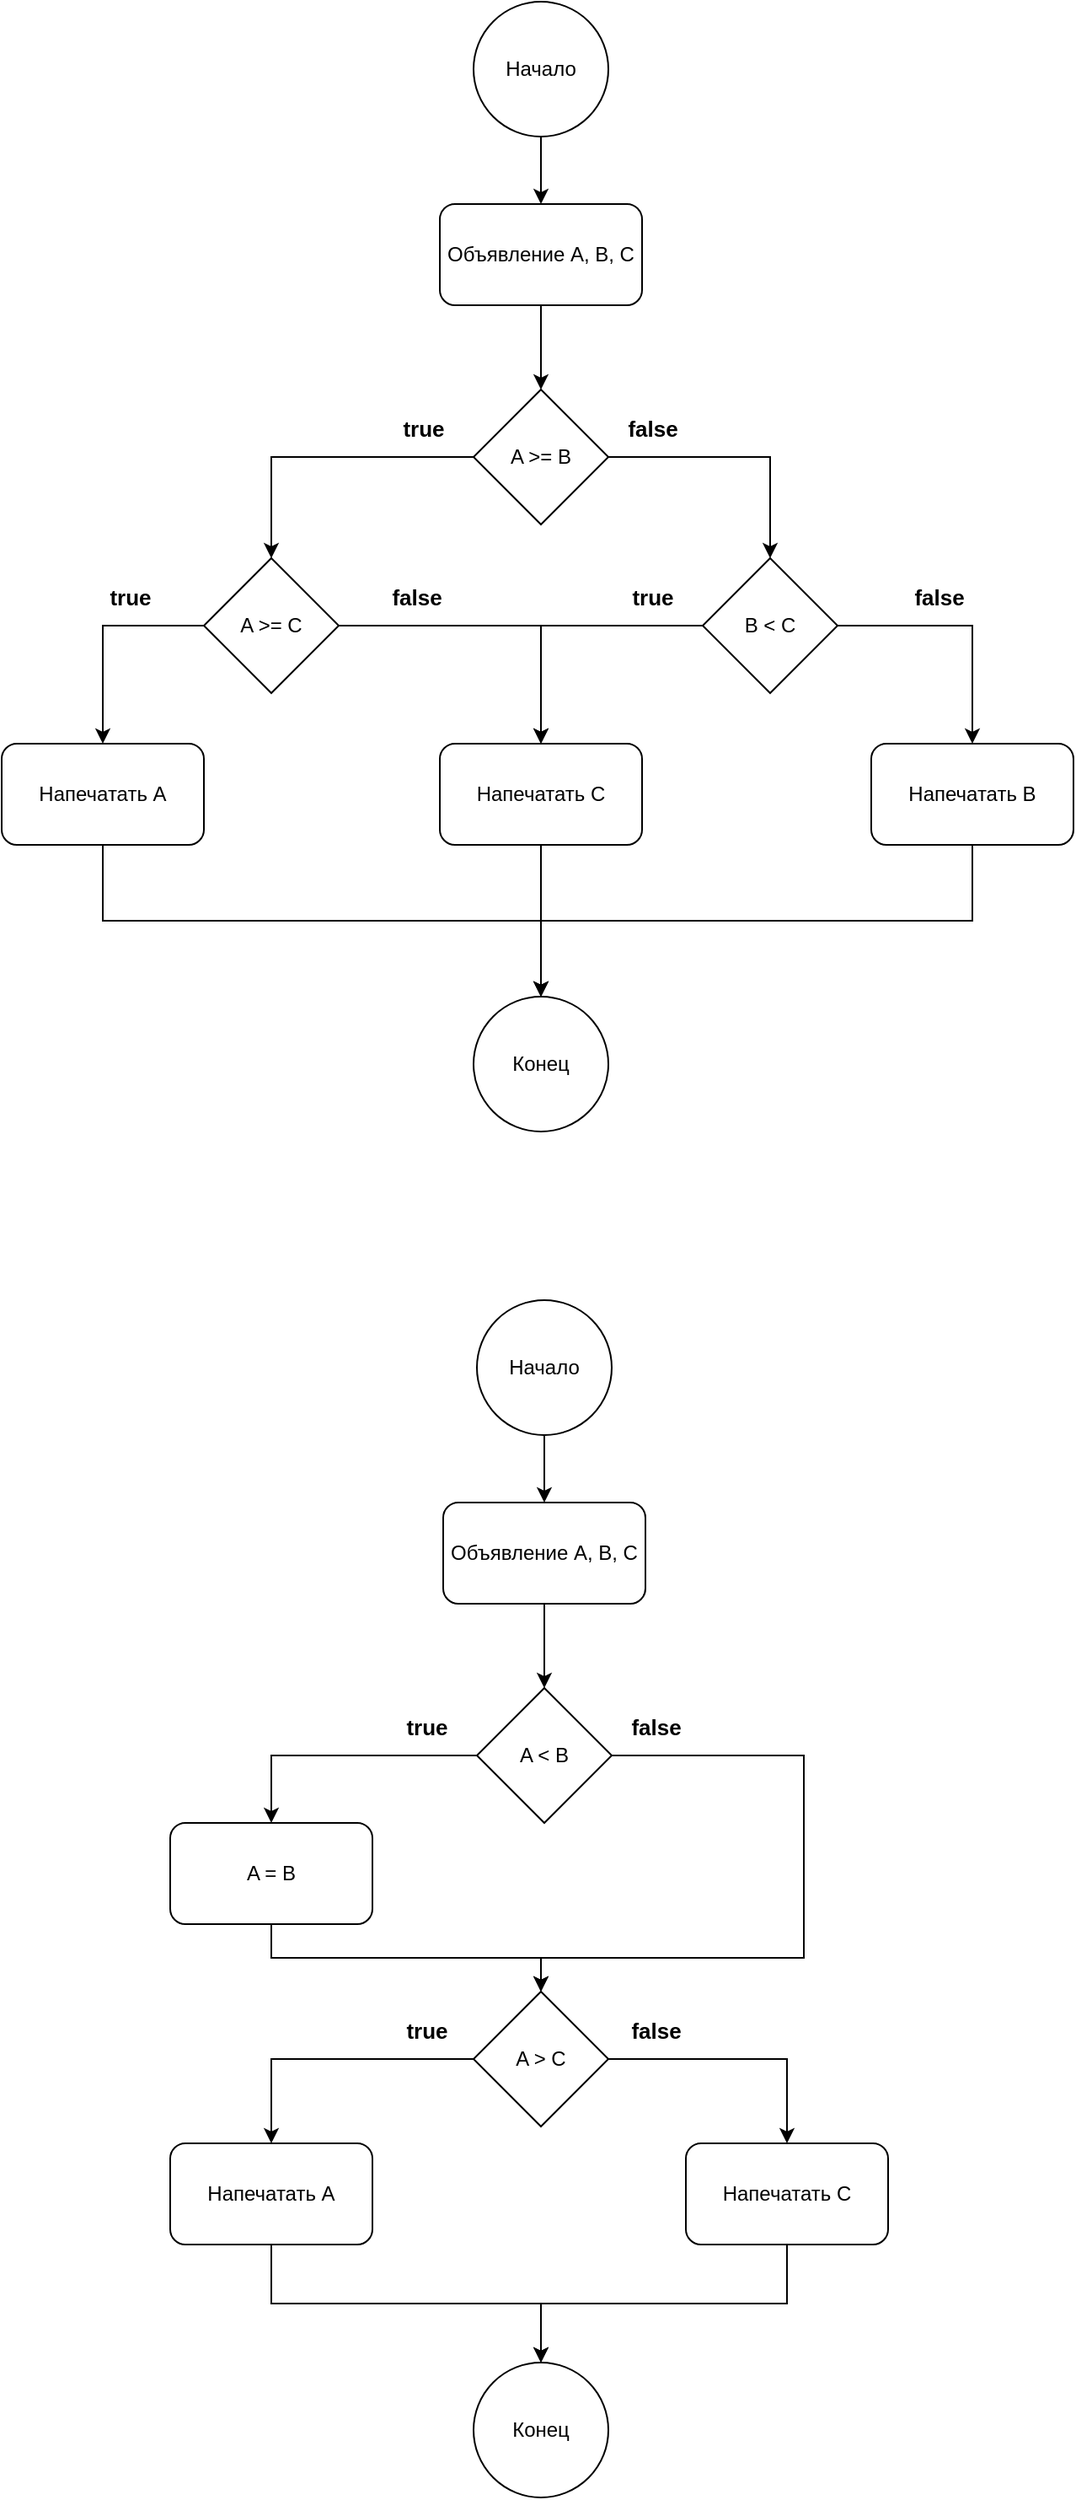 <mxfile version="22.1.5" type="github">
  <diagram id="C5RBs43oDa-KdzZeNtuy" name="Page-1">
    <mxGraphModel dx="1386" dy="791" grid="1" gridSize="10" guides="1" tooltips="1" connect="1" arrows="1" fold="1" page="1" pageScale="1" pageWidth="827" pageHeight="1169" math="0" shadow="0">
      <root>
        <mxCell id="WIyWlLk6GJQsqaUBKTNV-0" />
        <mxCell id="WIyWlLk6GJQsqaUBKTNV-1" parent="WIyWlLk6GJQsqaUBKTNV-0" />
        <mxCell id="soAtLsaEtBujQBLIhwr8-7" style="edgeStyle=orthogonalEdgeStyle;rounded=0;orthogonalLoop=1;jettySize=auto;html=1;exitX=0.5;exitY=1;exitDx=0;exitDy=0;entryX=0.5;entryY=0;entryDx=0;entryDy=0;" edge="1" parent="WIyWlLk6GJQsqaUBKTNV-1" source="soAtLsaEtBujQBLIhwr8-1" target="soAtLsaEtBujQBLIhwr8-3">
          <mxGeometry relative="1" as="geometry" />
        </mxCell>
        <mxCell id="soAtLsaEtBujQBLIhwr8-1" value="Начало" style="ellipse;whiteSpace=wrap;html=1;aspect=fixed;" vertex="1" parent="WIyWlLk6GJQsqaUBKTNV-1">
          <mxGeometry x="374" y="60" width="80" height="80" as="geometry" />
        </mxCell>
        <mxCell id="soAtLsaEtBujQBLIhwr8-2" value="Конец" style="ellipse;whiteSpace=wrap;html=1;aspect=fixed;" vertex="1" parent="WIyWlLk6GJQsqaUBKTNV-1">
          <mxGeometry x="374" y="650" width="80" height="80" as="geometry" />
        </mxCell>
        <mxCell id="soAtLsaEtBujQBLIhwr8-9" style="edgeStyle=orthogonalEdgeStyle;rounded=0;orthogonalLoop=1;jettySize=auto;html=1;exitX=0.5;exitY=1;exitDx=0;exitDy=0;entryX=0.5;entryY=0;entryDx=0;entryDy=0;" edge="1" parent="WIyWlLk6GJQsqaUBKTNV-1" source="soAtLsaEtBujQBLIhwr8-3" target="soAtLsaEtBujQBLIhwr8-4">
          <mxGeometry relative="1" as="geometry" />
        </mxCell>
        <mxCell id="soAtLsaEtBujQBLIhwr8-3" value="Объявление A, B, C" style="rounded=1;whiteSpace=wrap;html=1;" vertex="1" parent="WIyWlLk6GJQsqaUBKTNV-1">
          <mxGeometry x="354" y="180" width="120" height="60" as="geometry" />
        </mxCell>
        <mxCell id="soAtLsaEtBujQBLIhwr8-10" style="edgeStyle=orthogonalEdgeStyle;rounded=0;orthogonalLoop=1;jettySize=auto;html=1;exitX=0;exitY=0.5;exitDx=0;exitDy=0;entryX=0.5;entryY=0;entryDx=0;entryDy=0;" edge="1" parent="WIyWlLk6GJQsqaUBKTNV-1" source="soAtLsaEtBujQBLIhwr8-4" target="soAtLsaEtBujQBLIhwr8-5">
          <mxGeometry relative="1" as="geometry" />
        </mxCell>
        <mxCell id="soAtLsaEtBujQBLIhwr8-14" style="edgeStyle=orthogonalEdgeStyle;rounded=0;orthogonalLoop=1;jettySize=auto;html=1;exitX=1;exitY=0.5;exitDx=0;exitDy=0;entryX=0.5;entryY=0;entryDx=0;entryDy=0;" edge="1" parent="WIyWlLk6GJQsqaUBKTNV-1" source="soAtLsaEtBujQBLIhwr8-4" target="soAtLsaEtBujQBLIhwr8-13">
          <mxGeometry relative="1" as="geometry" />
        </mxCell>
        <mxCell id="soAtLsaEtBujQBLIhwr8-4" value="A &amp;gt;= B" style="rhombus;whiteSpace=wrap;html=1;" vertex="1" parent="WIyWlLk6GJQsqaUBKTNV-1">
          <mxGeometry x="374" y="290" width="80" height="80" as="geometry" />
        </mxCell>
        <mxCell id="soAtLsaEtBujQBLIhwr8-12" style="edgeStyle=orthogonalEdgeStyle;rounded=0;orthogonalLoop=1;jettySize=auto;html=1;exitX=0;exitY=0.5;exitDx=0;exitDy=0;" edge="1" parent="WIyWlLk6GJQsqaUBKTNV-1" source="soAtLsaEtBujQBLIhwr8-5" target="soAtLsaEtBujQBLIhwr8-11">
          <mxGeometry relative="1" as="geometry" />
        </mxCell>
        <mxCell id="soAtLsaEtBujQBLIhwr8-26" style="edgeStyle=orthogonalEdgeStyle;rounded=0;orthogonalLoop=1;jettySize=auto;html=1;exitX=1;exitY=0.5;exitDx=0;exitDy=0;" edge="1" parent="WIyWlLk6GJQsqaUBKTNV-1" source="soAtLsaEtBujQBLIhwr8-5" target="soAtLsaEtBujQBLIhwr8-21">
          <mxGeometry relative="1" as="geometry" />
        </mxCell>
        <mxCell id="soAtLsaEtBujQBLIhwr8-5" value="A &amp;gt;= C" style="rhombus;whiteSpace=wrap;html=1;" vertex="1" parent="WIyWlLk6GJQsqaUBKTNV-1">
          <mxGeometry x="214" y="390" width="80" height="80" as="geometry" />
        </mxCell>
        <mxCell id="soAtLsaEtBujQBLIhwr8-29" style="edgeStyle=orthogonalEdgeStyle;rounded=0;orthogonalLoop=1;jettySize=auto;html=1;exitX=0.5;exitY=1;exitDx=0;exitDy=0;" edge="1" parent="WIyWlLk6GJQsqaUBKTNV-1" source="soAtLsaEtBujQBLIhwr8-11" target="soAtLsaEtBujQBLIhwr8-2">
          <mxGeometry relative="1" as="geometry" />
        </mxCell>
        <mxCell id="soAtLsaEtBujQBLIhwr8-11" value="Напечатать А" style="rounded=1;whiteSpace=wrap;html=1;" vertex="1" parent="WIyWlLk6GJQsqaUBKTNV-1">
          <mxGeometry x="94" y="500" width="120" height="60" as="geometry" />
        </mxCell>
        <mxCell id="soAtLsaEtBujQBLIhwr8-24" style="edgeStyle=orthogonalEdgeStyle;rounded=0;orthogonalLoop=1;jettySize=auto;html=1;exitX=0;exitY=0.5;exitDx=0;exitDy=0;entryX=0.5;entryY=0;entryDx=0;entryDy=0;" edge="1" parent="WIyWlLk6GJQsqaUBKTNV-1" source="soAtLsaEtBujQBLIhwr8-13" target="soAtLsaEtBujQBLIhwr8-21">
          <mxGeometry relative="1" as="geometry" />
        </mxCell>
        <mxCell id="soAtLsaEtBujQBLIhwr8-25" style="edgeStyle=orthogonalEdgeStyle;rounded=0;orthogonalLoop=1;jettySize=auto;html=1;exitX=1;exitY=0.5;exitDx=0;exitDy=0;" edge="1" parent="WIyWlLk6GJQsqaUBKTNV-1" source="soAtLsaEtBujQBLIhwr8-13" target="soAtLsaEtBujQBLIhwr8-18">
          <mxGeometry relative="1" as="geometry" />
        </mxCell>
        <mxCell id="soAtLsaEtBujQBLIhwr8-13" value="B &amp;lt; C" style="rhombus;whiteSpace=wrap;html=1;" vertex="1" parent="WIyWlLk6GJQsqaUBKTNV-1">
          <mxGeometry x="510" y="390" width="80" height="80" as="geometry" />
        </mxCell>
        <mxCell id="soAtLsaEtBujQBLIhwr8-15" value="&lt;font style=&quot;font-size: 13px;&quot;&gt;true&lt;/font&gt;" style="text;strokeColor=none;fillColor=none;html=1;fontSize=24;fontStyle=1;verticalAlign=middle;align=center;" vertex="1" parent="WIyWlLk6GJQsqaUBKTNV-1">
          <mxGeometry x="294" y="290" width="100" height="40" as="geometry" />
        </mxCell>
        <mxCell id="soAtLsaEtBujQBLIhwr8-16" value="&lt;font style=&quot;font-size: 13px;&quot;&gt;true&lt;/font&gt;" style="text;strokeColor=none;fillColor=none;html=1;fontSize=24;fontStyle=1;verticalAlign=middle;align=center;" vertex="1" parent="WIyWlLk6GJQsqaUBKTNV-1">
          <mxGeometry x="120" y="390" width="100" height="40" as="geometry" />
        </mxCell>
        <mxCell id="soAtLsaEtBujQBLIhwr8-17" value="&lt;font style=&quot;font-size: 13px;&quot;&gt;false&lt;/font&gt;" style="text;strokeColor=none;fillColor=none;html=1;fontSize=24;fontStyle=1;verticalAlign=middle;align=center;" vertex="1" parent="WIyWlLk6GJQsqaUBKTNV-1">
          <mxGeometry x="430" y="290" width="100" height="40" as="geometry" />
        </mxCell>
        <mxCell id="soAtLsaEtBujQBLIhwr8-32" style="edgeStyle=orthogonalEdgeStyle;rounded=0;orthogonalLoop=1;jettySize=auto;html=1;exitX=0.5;exitY=1;exitDx=0;exitDy=0;entryX=0.5;entryY=0;entryDx=0;entryDy=0;" edge="1" parent="WIyWlLk6GJQsqaUBKTNV-1" source="soAtLsaEtBujQBLIhwr8-18" target="soAtLsaEtBujQBLIhwr8-2">
          <mxGeometry relative="1" as="geometry" />
        </mxCell>
        <mxCell id="soAtLsaEtBujQBLIhwr8-18" value="Напечатать B" style="rounded=1;whiteSpace=wrap;html=1;" vertex="1" parent="WIyWlLk6GJQsqaUBKTNV-1">
          <mxGeometry x="610" y="500" width="120" height="60" as="geometry" />
        </mxCell>
        <mxCell id="soAtLsaEtBujQBLIhwr8-20" value="&lt;font style=&quot;font-size: 13px;&quot;&gt;true&lt;/font&gt;" style="text;strokeColor=none;fillColor=none;html=1;fontSize=24;fontStyle=1;verticalAlign=middle;align=center;" vertex="1" parent="WIyWlLk6GJQsqaUBKTNV-1">
          <mxGeometry x="430" y="390" width="100" height="40" as="geometry" />
        </mxCell>
        <mxCell id="soAtLsaEtBujQBLIhwr8-30" style="edgeStyle=orthogonalEdgeStyle;rounded=0;orthogonalLoop=1;jettySize=auto;html=1;exitX=0.5;exitY=1;exitDx=0;exitDy=0;" edge="1" parent="WIyWlLk6GJQsqaUBKTNV-1" source="soAtLsaEtBujQBLIhwr8-21">
          <mxGeometry relative="1" as="geometry">
            <mxPoint x="414" y="650" as="targetPoint" />
          </mxGeometry>
        </mxCell>
        <mxCell id="soAtLsaEtBujQBLIhwr8-21" value="Напечатать C" style="rounded=1;whiteSpace=wrap;html=1;" vertex="1" parent="WIyWlLk6GJQsqaUBKTNV-1">
          <mxGeometry x="354" y="500" width="120" height="60" as="geometry" />
        </mxCell>
        <mxCell id="soAtLsaEtBujQBLIhwr8-27" value="&lt;font style=&quot;font-size: 13px;&quot;&gt;false&lt;/font&gt;" style="text;strokeColor=none;fillColor=none;html=1;fontSize=24;fontStyle=1;verticalAlign=middle;align=center;" vertex="1" parent="WIyWlLk6GJQsqaUBKTNV-1">
          <mxGeometry x="290" y="390" width="100" height="40" as="geometry" />
        </mxCell>
        <mxCell id="soAtLsaEtBujQBLIhwr8-28" value="&lt;font style=&quot;font-size: 13px;&quot;&gt;false&lt;/font&gt;" style="text;strokeColor=none;fillColor=none;html=1;fontSize=24;fontStyle=1;verticalAlign=middle;align=center;" vertex="1" parent="WIyWlLk6GJQsqaUBKTNV-1">
          <mxGeometry x="600" y="390" width="100" height="40" as="geometry" />
        </mxCell>
        <mxCell id="soAtLsaEtBujQBLIhwr8-33" style="edgeStyle=orthogonalEdgeStyle;rounded=0;orthogonalLoop=1;jettySize=auto;html=1;exitX=0.5;exitY=1;exitDx=0;exitDy=0;entryX=0.5;entryY=0;entryDx=0;entryDy=0;" edge="1" parent="WIyWlLk6GJQsqaUBKTNV-1" source="soAtLsaEtBujQBLIhwr8-34" target="soAtLsaEtBujQBLIhwr8-37">
          <mxGeometry relative="1" as="geometry" />
        </mxCell>
        <mxCell id="soAtLsaEtBujQBLIhwr8-34" value="Начало" style="ellipse;whiteSpace=wrap;html=1;aspect=fixed;" vertex="1" parent="WIyWlLk6GJQsqaUBKTNV-1">
          <mxGeometry x="376" y="830" width="80" height="80" as="geometry" />
        </mxCell>
        <mxCell id="soAtLsaEtBujQBLIhwr8-35" value="Конец" style="ellipse;whiteSpace=wrap;html=1;aspect=fixed;" vertex="1" parent="WIyWlLk6GJQsqaUBKTNV-1">
          <mxGeometry x="374" y="1460" width="80" height="80" as="geometry" />
        </mxCell>
        <mxCell id="soAtLsaEtBujQBLIhwr8-36" style="edgeStyle=orthogonalEdgeStyle;rounded=0;orthogonalLoop=1;jettySize=auto;html=1;exitX=0.5;exitY=1;exitDx=0;exitDy=0;entryX=0.5;entryY=0;entryDx=0;entryDy=0;" edge="1" parent="WIyWlLk6GJQsqaUBKTNV-1" source="soAtLsaEtBujQBLIhwr8-37" target="soAtLsaEtBujQBLIhwr8-40">
          <mxGeometry relative="1" as="geometry" />
        </mxCell>
        <mxCell id="soAtLsaEtBujQBLIhwr8-37" value="Объявление A, B, C" style="rounded=1;whiteSpace=wrap;html=1;" vertex="1" parent="WIyWlLk6GJQsqaUBKTNV-1">
          <mxGeometry x="356" y="950" width="120" height="60" as="geometry" />
        </mxCell>
        <mxCell id="soAtLsaEtBujQBLIhwr8-38" style="edgeStyle=orthogonalEdgeStyle;rounded=0;orthogonalLoop=1;jettySize=auto;html=1;exitX=0;exitY=0.5;exitDx=0;exitDy=0;entryX=0.5;entryY=0;entryDx=0;entryDy=0;" edge="1" parent="WIyWlLk6GJQsqaUBKTNV-1" source="soAtLsaEtBujQBLIhwr8-40" target="soAtLsaEtBujQBLIhwr8-59">
          <mxGeometry relative="1" as="geometry">
            <mxPoint x="256" y="1160" as="targetPoint" />
          </mxGeometry>
        </mxCell>
        <mxCell id="soAtLsaEtBujQBLIhwr8-39" style="edgeStyle=orthogonalEdgeStyle;rounded=0;orthogonalLoop=1;jettySize=auto;html=1;exitX=1;exitY=0.5;exitDx=0;exitDy=0;entryX=0.5;entryY=0;entryDx=0;entryDy=0;" edge="1" parent="WIyWlLk6GJQsqaUBKTNV-1" source="soAtLsaEtBujQBLIhwr8-40" target="soAtLsaEtBujQBLIhwr8-60">
          <mxGeometry relative="1" as="geometry">
            <mxPoint x="552" y="1160" as="targetPoint" />
            <Array as="points">
              <mxPoint x="570" y="1100" />
              <mxPoint x="570" y="1220" />
              <mxPoint x="414" y="1220" />
            </Array>
          </mxGeometry>
        </mxCell>
        <mxCell id="soAtLsaEtBujQBLIhwr8-40" value="A &amp;lt; B" style="rhombus;whiteSpace=wrap;html=1;" vertex="1" parent="WIyWlLk6GJQsqaUBKTNV-1">
          <mxGeometry x="376" y="1060" width="80" height="80" as="geometry" />
        </mxCell>
        <mxCell id="soAtLsaEtBujQBLIhwr8-49" value="&lt;font style=&quot;font-size: 13px;&quot;&gt;true&lt;/font&gt;" style="text;strokeColor=none;fillColor=none;html=1;fontSize=24;fontStyle=1;verticalAlign=middle;align=center;" vertex="1" parent="WIyWlLk6GJQsqaUBKTNV-1">
          <mxGeometry x="296" y="1060" width="100" height="40" as="geometry" />
        </mxCell>
        <mxCell id="soAtLsaEtBujQBLIhwr8-51" value="&lt;font style=&quot;font-size: 13px;&quot;&gt;false&lt;/font&gt;" style="text;strokeColor=none;fillColor=none;html=1;fontSize=24;fontStyle=1;verticalAlign=middle;align=center;" vertex="1" parent="WIyWlLk6GJQsqaUBKTNV-1">
          <mxGeometry x="432" y="1060" width="100" height="40" as="geometry" />
        </mxCell>
        <mxCell id="soAtLsaEtBujQBLIhwr8-61" style="edgeStyle=orthogonalEdgeStyle;rounded=0;orthogonalLoop=1;jettySize=auto;html=1;exitX=0.5;exitY=1;exitDx=0;exitDy=0;" edge="1" parent="WIyWlLk6GJQsqaUBKTNV-1" source="soAtLsaEtBujQBLIhwr8-59" target="soAtLsaEtBujQBLIhwr8-60">
          <mxGeometry relative="1" as="geometry" />
        </mxCell>
        <mxCell id="soAtLsaEtBujQBLIhwr8-59" value="A = B" style="rounded=1;whiteSpace=wrap;html=1;" vertex="1" parent="WIyWlLk6GJQsqaUBKTNV-1">
          <mxGeometry x="194" y="1140" width="120" height="60" as="geometry" />
        </mxCell>
        <mxCell id="soAtLsaEtBujQBLIhwr8-65" style="edgeStyle=orthogonalEdgeStyle;rounded=0;orthogonalLoop=1;jettySize=auto;html=1;exitX=0;exitY=0.5;exitDx=0;exitDy=0;entryX=0.5;entryY=0;entryDx=0;entryDy=0;" edge="1" parent="WIyWlLk6GJQsqaUBKTNV-1" source="soAtLsaEtBujQBLIhwr8-60" target="soAtLsaEtBujQBLIhwr8-63">
          <mxGeometry relative="1" as="geometry" />
        </mxCell>
        <mxCell id="soAtLsaEtBujQBLIhwr8-66" style="edgeStyle=orthogonalEdgeStyle;rounded=0;orthogonalLoop=1;jettySize=auto;html=1;exitX=1;exitY=0.5;exitDx=0;exitDy=0;entryX=0.5;entryY=0;entryDx=0;entryDy=0;" edge="1" parent="WIyWlLk6GJQsqaUBKTNV-1" source="soAtLsaEtBujQBLIhwr8-60" target="soAtLsaEtBujQBLIhwr8-64">
          <mxGeometry relative="1" as="geometry" />
        </mxCell>
        <mxCell id="soAtLsaEtBujQBLIhwr8-60" value="A &amp;gt; C" style="rhombus;whiteSpace=wrap;html=1;" vertex="1" parent="WIyWlLk6GJQsqaUBKTNV-1">
          <mxGeometry x="374" y="1240" width="80" height="80" as="geometry" />
        </mxCell>
        <mxCell id="soAtLsaEtBujQBLIhwr8-69" style="edgeStyle=orthogonalEdgeStyle;rounded=0;orthogonalLoop=1;jettySize=auto;html=1;exitX=0.5;exitY=1;exitDx=0;exitDy=0;entryX=0.5;entryY=0;entryDx=0;entryDy=0;" edge="1" parent="WIyWlLk6GJQsqaUBKTNV-1" source="soAtLsaEtBujQBLIhwr8-63" target="soAtLsaEtBujQBLIhwr8-35">
          <mxGeometry relative="1" as="geometry" />
        </mxCell>
        <mxCell id="soAtLsaEtBujQBLIhwr8-63" value="Напечатать А" style="rounded=1;whiteSpace=wrap;html=1;" vertex="1" parent="WIyWlLk6GJQsqaUBKTNV-1">
          <mxGeometry x="194" y="1330" width="120" height="60" as="geometry" />
        </mxCell>
        <mxCell id="soAtLsaEtBujQBLIhwr8-70" style="edgeStyle=orthogonalEdgeStyle;rounded=0;orthogonalLoop=1;jettySize=auto;html=1;exitX=0.5;exitY=1;exitDx=0;exitDy=0;entryX=0.5;entryY=0;entryDx=0;entryDy=0;" edge="1" parent="WIyWlLk6GJQsqaUBKTNV-1" source="soAtLsaEtBujQBLIhwr8-64" target="soAtLsaEtBujQBLIhwr8-35">
          <mxGeometry relative="1" as="geometry">
            <mxPoint x="600" y="1540" as="targetPoint" />
          </mxGeometry>
        </mxCell>
        <mxCell id="soAtLsaEtBujQBLIhwr8-64" value="Напечатать C" style="rounded=1;whiteSpace=wrap;html=1;" vertex="1" parent="WIyWlLk6GJQsqaUBKTNV-1">
          <mxGeometry x="500" y="1330" width="120" height="60" as="geometry" />
        </mxCell>
        <mxCell id="soAtLsaEtBujQBLIhwr8-71" value="&lt;font style=&quot;font-size: 13px;&quot;&gt;true&lt;/font&gt;" style="text;strokeColor=none;fillColor=none;html=1;fontSize=24;fontStyle=1;verticalAlign=middle;align=center;" vertex="1" parent="WIyWlLk6GJQsqaUBKTNV-1">
          <mxGeometry x="296" y="1240" width="100" height="40" as="geometry" />
        </mxCell>
        <mxCell id="soAtLsaEtBujQBLIhwr8-72" value="&lt;font style=&quot;font-size: 13px;&quot;&gt;false&lt;/font&gt;" style="text;strokeColor=none;fillColor=none;html=1;fontSize=24;fontStyle=1;verticalAlign=middle;align=center;" vertex="1" parent="WIyWlLk6GJQsqaUBKTNV-1">
          <mxGeometry x="432" y="1240" width="100" height="40" as="geometry" />
        </mxCell>
      </root>
    </mxGraphModel>
  </diagram>
</mxfile>
